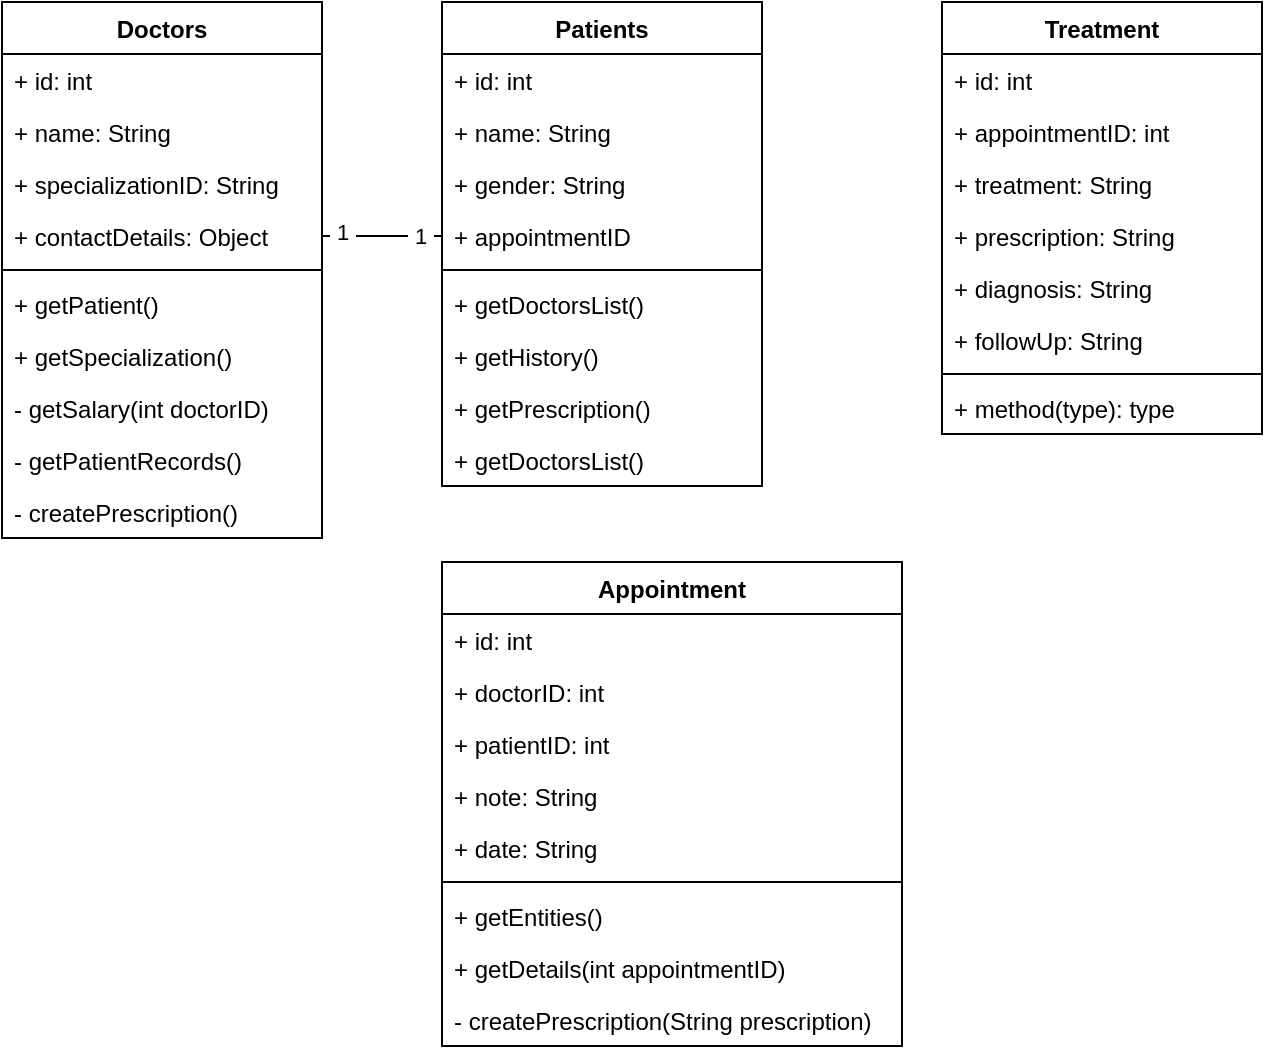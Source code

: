 <mxfile version="28.0.3">
  <diagram name="Page-1" id="2IIkAqDacqkf4X1PiKHr">
    <mxGraphModel dx="1042" dy="568" grid="1" gridSize="10" guides="1" tooltips="1" connect="1" arrows="1" fold="1" page="1" pageScale="1" pageWidth="850" pageHeight="1100" math="0" shadow="0">
      <root>
        <mxCell id="0" />
        <mxCell id="1" parent="0" />
        <mxCell id="1hANYlTXnWamHVLupi1--1" value="Doctors" style="swimlane;fontStyle=1;align=center;verticalAlign=top;childLayout=stackLayout;horizontal=1;startSize=26;horizontalStack=0;resizeParent=1;resizeParentMax=0;resizeLast=0;collapsible=1;marginBottom=0;whiteSpace=wrap;html=1;" vertex="1" parent="1">
          <mxGeometry x="50" y="40" width="160" height="268" as="geometry" />
        </mxCell>
        <mxCell id="1hANYlTXnWamHVLupi1--2" value="+ id: int" style="text;strokeColor=none;fillColor=none;align=left;verticalAlign=top;spacingLeft=4;spacingRight=4;overflow=hidden;rotatable=0;points=[[0,0.5],[1,0.5]];portConstraint=eastwest;whiteSpace=wrap;html=1;" vertex="1" parent="1hANYlTXnWamHVLupi1--1">
          <mxGeometry y="26" width="160" height="26" as="geometry" />
        </mxCell>
        <mxCell id="1hANYlTXnWamHVLupi1--6" value="+ name: String" style="text;strokeColor=none;fillColor=none;align=left;verticalAlign=top;spacingLeft=4;spacingRight=4;overflow=hidden;rotatable=0;points=[[0,0.5],[1,0.5]];portConstraint=eastwest;whiteSpace=wrap;html=1;" vertex="1" parent="1hANYlTXnWamHVLupi1--1">
          <mxGeometry y="52" width="160" height="26" as="geometry" />
        </mxCell>
        <mxCell id="1hANYlTXnWamHVLupi1--7" value="+ specializationID: String" style="text;strokeColor=none;fillColor=none;align=left;verticalAlign=top;spacingLeft=4;spacingRight=4;overflow=hidden;rotatable=0;points=[[0,0.5],[1,0.5]];portConstraint=eastwest;whiteSpace=wrap;html=1;" vertex="1" parent="1hANYlTXnWamHVLupi1--1">
          <mxGeometry y="78" width="160" height="26" as="geometry" />
        </mxCell>
        <mxCell id="1hANYlTXnWamHVLupi1--8" value="+ contactDetails: Object" style="text;strokeColor=none;fillColor=none;align=left;verticalAlign=top;spacingLeft=4;spacingRight=4;overflow=hidden;rotatable=0;points=[[0,0.5],[1,0.5]];portConstraint=eastwest;whiteSpace=wrap;html=1;" vertex="1" parent="1hANYlTXnWamHVLupi1--1">
          <mxGeometry y="104" width="160" height="26" as="geometry" />
        </mxCell>
        <mxCell id="1hANYlTXnWamHVLupi1--3" value="" style="line;strokeWidth=1;fillColor=none;align=left;verticalAlign=middle;spacingTop=-1;spacingLeft=3;spacingRight=3;rotatable=0;labelPosition=right;points=[];portConstraint=eastwest;strokeColor=inherit;" vertex="1" parent="1hANYlTXnWamHVLupi1--1">
          <mxGeometry y="130" width="160" height="8" as="geometry" />
        </mxCell>
        <mxCell id="1hANYlTXnWamHVLupi1--4" value="+ getPatient()" style="text;strokeColor=none;fillColor=none;align=left;verticalAlign=top;spacingLeft=4;spacingRight=4;overflow=hidden;rotatable=0;points=[[0,0.5],[1,0.5]];portConstraint=eastwest;whiteSpace=wrap;html=1;" vertex="1" parent="1hANYlTXnWamHVLupi1--1">
          <mxGeometry y="138" width="160" height="26" as="geometry" />
        </mxCell>
        <mxCell id="1hANYlTXnWamHVLupi1--5" value="+ getSpecialization()" style="text;strokeColor=none;fillColor=none;align=left;verticalAlign=top;spacingLeft=4;spacingRight=4;overflow=hidden;rotatable=0;points=[[0,0.5],[1,0.5]];portConstraint=eastwest;whiteSpace=wrap;html=1;" vertex="1" parent="1hANYlTXnWamHVLupi1--1">
          <mxGeometry y="164" width="160" height="26" as="geometry" />
        </mxCell>
        <mxCell id="1hANYlTXnWamHVLupi1--10" value="- getSalary&lt;span style=&quot;background-color: transparent; color: light-dark(rgb(0, 0, 0), rgb(255, 255, 255));&quot;&gt;(int doctorID)&lt;/span&gt;" style="text;strokeColor=none;fillColor=none;align=left;verticalAlign=top;spacingLeft=4;spacingRight=4;overflow=hidden;rotatable=0;points=[[0,0.5],[1,0.5]];portConstraint=eastwest;whiteSpace=wrap;html=1;" vertex="1" parent="1hANYlTXnWamHVLupi1--1">
          <mxGeometry y="190" width="160" height="26" as="geometry" />
        </mxCell>
        <mxCell id="1hANYlTXnWamHVLupi1--12" value="- getPatientRecords()" style="text;strokeColor=none;fillColor=none;align=left;verticalAlign=top;spacingLeft=4;spacingRight=4;overflow=hidden;rotatable=0;points=[[0,0.5],[1,0.5]];portConstraint=eastwest;whiteSpace=wrap;html=1;" vertex="1" parent="1hANYlTXnWamHVLupi1--1">
          <mxGeometry y="216" width="160" height="26" as="geometry" />
        </mxCell>
        <mxCell id="1hANYlTXnWamHVLupi1--29" value="- createPrescription()" style="text;strokeColor=none;fillColor=none;align=left;verticalAlign=top;spacingLeft=4;spacingRight=4;overflow=hidden;rotatable=0;points=[[0,0.5],[1,0.5]];portConstraint=eastwest;whiteSpace=wrap;html=1;" vertex="1" parent="1hANYlTXnWamHVLupi1--1">
          <mxGeometry y="242" width="160" height="26" as="geometry" />
        </mxCell>
        <mxCell id="1hANYlTXnWamHVLupi1--13" value="Patients" style="swimlane;fontStyle=1;align=center;verticalAlign=top;childLayout=stackLayout;horizontal=1;startSize=26;horizontalStack=0;resizeParent=1;resizeParentMax=0;resizeLast=0;collapsible=1;marginBottom=0;whiteSpace=wrap;html=1;" vertex="1" parent="1">
          <mxGeometry x="270" y="40" width="160" height="242" as="geometry" />
        </mxCell>
        <mxCell id="1hANYlTXnWamHVLupi1--14" value="+ id: int" style="text;strokeColor=none;fillColor=none;align=left;verticalAlign=top;spacingLeft=4;spacingRight=4;overflow=hidden;rotatable=0;points=[[0,0.5],[1,0.5]];portConstraint=eastwest;whiteSpace=wrap;html=1;" vertex="1" parent="1hANYlTXnWamHVLupi1--13">
          <mxGeometry y="26" width="160" height="26" as="geometry" />
        </mxCell>
        <mxCell id="1hANYlTXnWamHVLupi1--17" value="+ name: String" style="text;strokeColor=none;fillColor=none;align=left;verticalAlign=top;spacingLeft=4;spacingRight=4;overflow=hidden;rotatable=0;points=[[0,0.5],[1,0.5]];portConstraint=eastwest;whiteSpace=wrap;html=1;" vertex="1" parent="1hANYlTXnWamHVLupi1--13">
          <mxGeometry y="52" width="160" height="26" as="geometry" />
        </mxCell>
        <mxCell id="1hANYlTXnWamHVLupi1--18" value="+ gender: String" style="text;strokeColor=none;fillColor=none;align=left;verticalAlign=top;spacingLeft=4;spacingRight=4;overflow=hidden;rotatable=0;points=[[0,0.5],[1,0.5]];portConstraint=eastwest;whiteSpace=wrap;html=1;" vertex="1" parent="1hANYlTXnWamHVLupi1--13">
          <mxGeometry y="78" width="160" height="26" as="geometry" />
        </mxCell>
        <mxCell id="1hANYlTXnWamHVLupi1--19" value="+ appointmentID" style="text;strokeColor=none;fillColor=none;align=left;verticalAlign=top;spacingLeft=4;spacingRight=4;overflow=hidden;rotatable=0;points=[[0,0.5],[1,0.5]];portConstraint=eastwest;whiteSpace=wrap;html=1;" vertex="1" parent="1hANYlTXnWamHVLupi1--13">
          <mxGeometry y="104" width="160" height="26" as="geometry" />
        </mxCell>
        <mxCell id="1hANYlTXnWamHVLupi1--15" value="" style="line;strokeWidth=1;fillColor=none;align=left;verticalAlign=middle;spacingTop=-1;spacingLeft=3;spacingRight=3;rotatable=0;labelPosition=right;points=[];portConstraint=eastwest;strokeColor=inherit;" vertex="1" parent="1hANYlTXnWamHVLupi1--13">
          <mxGeometry y="130" width="160" height="8" as="geometry" />
        </mxCell>
        <mxCell id="1hANYlTXnWamHVLupi1--16" value="+ getDoctorsList()" style="text;strokeColor=none;fillColor=none;align=left;verticalAlign=top;spacingLeft=4;spacingRight=4;overflow=hidden;rotatable=0;points=[[0,0.5],[1,0.5]];portConstraint=eastwest;whiteSpace=wrap;html=1;" vertex="1" parent="1hANYlTXnWamHVLupi1--13">
          <mxGeometry y="138" width="160" height="26" as="geometry" />
        </mxCell>
        <mxCell id="1hANYlTXnWamHVLupi1--20" value="+ getHistory()" style="text;strokeColor=none;fillColor=none;align=left;verticalAlign=top;spacingLeft=4;spacingRight=4;overflow=hidden;rotatable=0;points=[[0,0.5],[1,0.5]];portConstraint=eastwest;whiteSpace=wrap;html=1;" vertex="1" parent="1hANYlTXnWamHVLupi1--13">
          <mxGeometry y="164" width="160" height="26" as="geometry" />
        </mxCell>
        <mxCell id="1hANYlTXnWamHVLupi1--21" value="+ getPrescription()" style="text;strokeColor=none;fillColor=none;align=left;verticalAlign=top;spacingLeft=4;spacingRight=4;overflow=hidden;rotatable=0;points=[[0,0.5],[1,0.5]];portConstraint=eastwest;whiteSpace=wrap;html=1;" vertex="1" parent="1hANYlTXnWamHVLupi1--13">
          <mxGeometry y="190" width="160" height="26" as="geometry" />
        </mxCell>
        <mxCell id="1hANYlTXnWamHVLupi1--22" value="+ getDoctorsList()" style="text;strokeColor=none;fillColor=none;align=left;verticalAlign=top;spacingLeft=4;spacingRight=4;overflow=hidden;rotatable=0;points=[[0,0.5],[1,0.5]];portConstraint=eastwest;whiteSpace=wrap;html=1;" vertex="1" parent="1hANYlTXnWamHVLupi1--13">
          <mxGeometry y="216" width="160" height="26" as="geometry" />
        </mxCell>
        <mxCell id="1hANYlTXnWamHVLupi1--23" style="edgeStyle=orthogonalEdgeStyle;rounded=0;orthogonalLoop=1;jettySize=auto;html=1;exitX=1;exitY=0.5;exitDx=0;exitDy=0;entryX=0;entryY=0.5;entryDx=0;entryDy=0;endArrow=none;endFill=0;" edge="1" parent="1" source="1hANYlTXnWamHVLupi1--8" target="1hANYlTXnWamHVLupi1--19">
          <mxGeometry relative="1" as="geometry" />
        </mxCell>
        <mxCell id="1hANYlTXnWamHVLupi1--24" value="&amp;nbsp;1&amp;nbsp;" style="edgeLabel;html=1;align=center;verticalAlign=middle;resizable=0;points=[];" vertex="1" connectable="0" parent="1hANYlTXnWamHVLupi1--23">
          <mxGeometry x="-0.69" y="2" relative="1" as="geometry">
            <mxPoint as="offset" />
          </mxGeometry>
        </mxCell>
        <mxCell id="1hANYlTXnWamHVLupi1--25" value="&amp;nbsp;1&amp;nbsp;" style="edgeLabel;html=1;align=center;verticalAlign=middle;resizable=0;points=[];" vertex="1" connectable="0" parent="1hANYlTXnWamHVLupi1--23">
          <mxGeometry x="0.61" relative="1" as="geometry">
            <mxPoint as="offset" />
          </mxGeometry>
        </mxCell>
        <mxCell id="1hANYlTXnWamHVLupi1--30" value="Appointment" style="swimlane;fontStyle=1;align=center;verticalAlign=top;childLayout=stackLayout;horizontal=1;startSize=26;horizontalStack=0;resizeParent=1;resizeParentMax=0;resizeLast=0;collapsible=1;marginBottom=0;whiteSpace=wrap;html=1;" vertex="1" parent="1">
          <mxGeometry x="270" y="320" width="230" height="242" as="geometry" />
        </mxCell>
        <mxCell id="1hANYlTXnWamHVLupi1--31" value="+ id: int" style="text;strokeColor=none;fillColor=none;align=left;verticalAlign=top;spacingLeft=4;spacingRight=4;overflow=hidden;rotatable=0;points=[[0,0.5],[1,0.5]];portConstraint=eastwest;whiteSpace=wrap;html=1;" vertex="1" parent="1hANYlTXnWamHVLupi1--30">
          <mxGeometry y="26" width="230" height="26" as="geometry" />
        </mxCell>
        <mxCell id="1hANYlTXnWamHVLupi1--35" value="+ doctorID: int" style="text;strokeColor=none;fillColor=none;align=left;verticalAlign=top;spacingLeft=4;spacingRight=4;overflow=hidden;rotatable=0;points=[[0,0.5],[1,0.5]];portConstraint=eastwest;whiteSpace=wrap;html=1;" vertex="1" parent="1hANYlTXnWamHVLupi1--30">
          <mxGeometry y="52" width="230" height="26" as="geometry" />
        </mxCell>
        <mxCell id="1hANYlTXnWamHVLupi1--36" value="+ patientID: int" style="text;strokeColor=none;fillColor=none;align=left;verticalAlign=top;spacingLeft=4;spacingRight=4;overflow=hidden;rotatable=0;points=[[0,0.5],[1,0.5]];portConstraint=eastwest;whiteSpace=wrap;html=1;" vertex="1" parent="1hANYlTXnWamHVLupi1--30">
          <mxGeometry y="78" width="230" height="26" as="geometry" />
        </mxCell>
        <mxCell id="1hANYlTXnWamHVLupi1--37" value="+ note: String" style="text;strokeColor=none;fillColor=none;align=left;verticalAlign=top;spacingLeft=4;spacingRight=4;overflow=hidden;rotatable=0;points=[[0,0.5],[1,0.5]];portConstraint=eastwest;whiteSpace=wrap;html=1;" vertex="1" parent="1hANYlTXnWamHVLupi1--30">
          <mxGeometry y="104" width="230" height="26" as="geometry" />
        </mxCell>
        <mxCell id="1hANYlTXnWamHVLupi1--40" value="+ date: String" style="text;strokeColor=none;fillColor=none;align=left;verticalAlign=top;spacingLeft=4;spacingRight=4;overflow=hidden;rotatable=0;points=[[0,0.5],[1,0.5]];portConstraint=eastwest;whiteSpace=wrap;html=1;" vertex="1" parent="1hANYlTXnWamHVLupi1--30">
          <mxGeometry y="130" width="230" height="26" as="geometry" />
        </mxCell>
        <mxCell id="1hANYlTXnWamHVLupi1--32" value="" style="line;strokeWidth=1;fillColor=none;align=left;verticalAlign=middle;spacingTop=-1;spacingLeft=3;spacingRight=3;rotatable=0;labelPosition=right;points=[];portConstraint=eastwest;strokeColor=inherit;" vertex="1" parent="1hANYlTXnWamHVLupi1--30">
          <mxGeometry y="156" width="230" height="8" as="geometry" />
        </mxCell>
        <mxCell id="1hANYlTXnWamHVLupi1--33" value="+ getEntities()" style="text;strokeColor=none;fillColor=none;align=left;verticalAlign=top;spacingLeft=4;spacingRight=4;overflow=hidden;rotatable=0;points=[[0,0.5],[1,0.5]];portConstraint=eastwest;whiteSpace=wrap;html=1;" vertex="1" parent="1hANYlTXnWamHVLupi1--30">
          <mxGeometry y="164" width="230" height="26" as="geometry" />
        </mxCell>
        <mxCell id="1hANYlTXnWamHVLupi1--34" value="+ getDetails(int appointmentID)" style="text;strokeColor=none;fillColor=none;align=left;verticalAlign=top;spacingLeft=4;spacingRight=4;overflow=hidden;rotatable=0;points=[[0,0.5],[1,0.5]];portConstraint=eastwest;whiteSpace=wrap;html=1;" vertex="1" parent="1hANYlTXnWamHVLupi1--30">
          <mxGeometry y="190" width="230" height="26" as="geometry" />
        </mxCell>
        <mxCell id="1hANYlTXnWamHVLupi1--39" value="- createPrescription(String prescription)" style="text;strokeColor=none;fillColor=none;align=left;verticalAlign=top;spacingLeft=4;spacingRight=4;overflow=hidden;rotatable=0;points=[[0,0.5],[1,0.5]];portConstraint=eastwest;whiteSpace=wrap;html=1;" vertex="1" parent="1hANYlTXnWamHVLupi1--30">
          <mxGeometry y="216" width="230" height="26" as="geometry" />
        </mxCell>
        <mxCell id="1hANYlTXnWamHVLupi1--41" value="Treatment" style="swimlane;fontStyle=1;align=center;verticalAlign=top;childLayout=stackLayout;horizontal=1;startSize=26;horizontalStack=0;resizeParent=1;resizeParentMax=0;resizeLast=0;collapsible=1;marginBottom=0;whiteSpace=wrap;html=1;" vertex="1" parent="1">
          <mxGeometry x="520" y="40" width="160" height="216" as="geometry" />
        </mxCell>
        <mxCell id="1hANYlTXnWamHVLupi1--42" value="+ id: int" style="text;strokeColor=none;fillColor=none;align=left;verticalAlign=top;spacingLeft=4;spacingRight=4;overflow=hidden;rotatable=0;points=[[0,0.5],[1,0.5]];portConstraint=eastwest;whiteSpace=wrap;html=1;" vertex="1" parent="1hANYlTXnWamHVLupi1--41">
          <mxGeometry y="26" width="160" height="26" as="geometry" />
        </mxCell>
        <mxCell id="1hANYlTXnWamHVLupi1--45" value="+ appointmentID: int" style="text;strokeColor=none;fillColor=none;align=left;verticalAlign=top;spacingLeft=4;spacingRight=4;overflow=hidden;rotatable=0;points=[[0,0.5],[1,0.5]];portConstraint=eastwest;whiteSpace=wrap;html=1;" vertex="1" parent="1hANYlTXnWamHVLupi1--41">
          <mxGeometry y="52" width="160" height="26" as="geometry" />
        </mxCell>
        <mxCell id="1hANYlTXnWamHVLupi1--46" value="+ treatment: String" style="text;strokeColor=none;fillColor=none;align=left;verticalAlign=top;spacingLeft=4;spacingRight=4;overflow=hidden;rotatable=0;points=[[0,0.5],[1,0.5]];portConstraint=eastwest;whiteSpace=wrap;html=1;" vertex="1" parent="1hANYlTXnWamHVLupi1--41">
          <mxGeometry y="78" width="160" height="26" as="geometry" />
        </mxCell>
        <mxCell id="1hANYlTXnWamHVLupi1--48" value="+ prescription: String" style="text;strokeColor=none;fillColor=none;align=left;verticalAlign=top;spacingLeft=4;spacingRight=4;overflow=hidden;rotatable=0;points=[[0,0.5],[1,0.5]];portConstraint=eastwest;whiteSpace=wrap;html=1;" vertex="1" parent="1hANYlTXnWamHVLupi1--41">
          <mxGeometry y="104" width="160" height="26" as="geometry" />
        </mxCell>
        <mxCell id="1hANYlTXnWamHVLupi1--49" value="+ diagnosis: String" style="text;strokeColor=none;fillColor=none;align=left;verticalAlign=top;spacingLeft=4;spacingRight=4;overflow=hidden;rotatable=0;points=[[0,0.5],[1,0.5]];portConstraint=eastwest;whiteSpace=wrap;html=1;" vertex="1" parent="1hANYlTXnWamHVLupi1--41">
          <mxGeometry y="130" width="160" height="26" as="geometry" />
        </mxCell>
        <mxCell id="1hANYlTXnWamHVLupi1--50" value="+ followUp: String" style="text;strokeColor=none;fillColor=none;align=left;verticalAlign=top;spacingLeft=4;spacingRight=4;overflow=hidden;rotatable=0;points=[[0,0.5],[1,0.5]];portConstraint=eastwest;whiteSpace=wrap;html=1;" vertex="1" parent="1hANYlTXnWamHVLupi1--41">
          <mxGeometry y="156" width="160" height="26" as="geometry" />
        </mxCell>
        <mxCell id="1hANYlTXnWamHVLupi1--43" value="" style="line;strokeWidth=1;fillColor=none;align=left;verticalAlign=middle;spacingTop=-1;spacingLeft=3;spacingRight=3;rotatable=0;labelPosition=right;points=[];portConstraint=eastwest;strokeColor=inherit;" vertex="1" parent="1hANYlTXnWamHVLupi1--41">
          <mxGeometry y="182" width="160" height="8" as="geometry" />
        </mxCell>
        <mxCell id="1hANYlTXnWamHVLupi1--44" value="+ method(type): type" style="text;strokeColor=none;fillColor=none;align=left;verticalAlign=top;spacingLeft=4;spacingRight=4;overflow=hidden;rotatable=0;points=[[0,0.5],[1,0.5]];portConstraint=eastwest;whiteSpace=wrap;html=1;" vertex="1" parent="1hANYlTXnWamHVLupi1--41">
          <mxGeometry y="190" width="160" height="26" as="geometry" />
        </mxCell>
      </root>
    </mxGraphModel>
  </diagram>
</mxfile>
